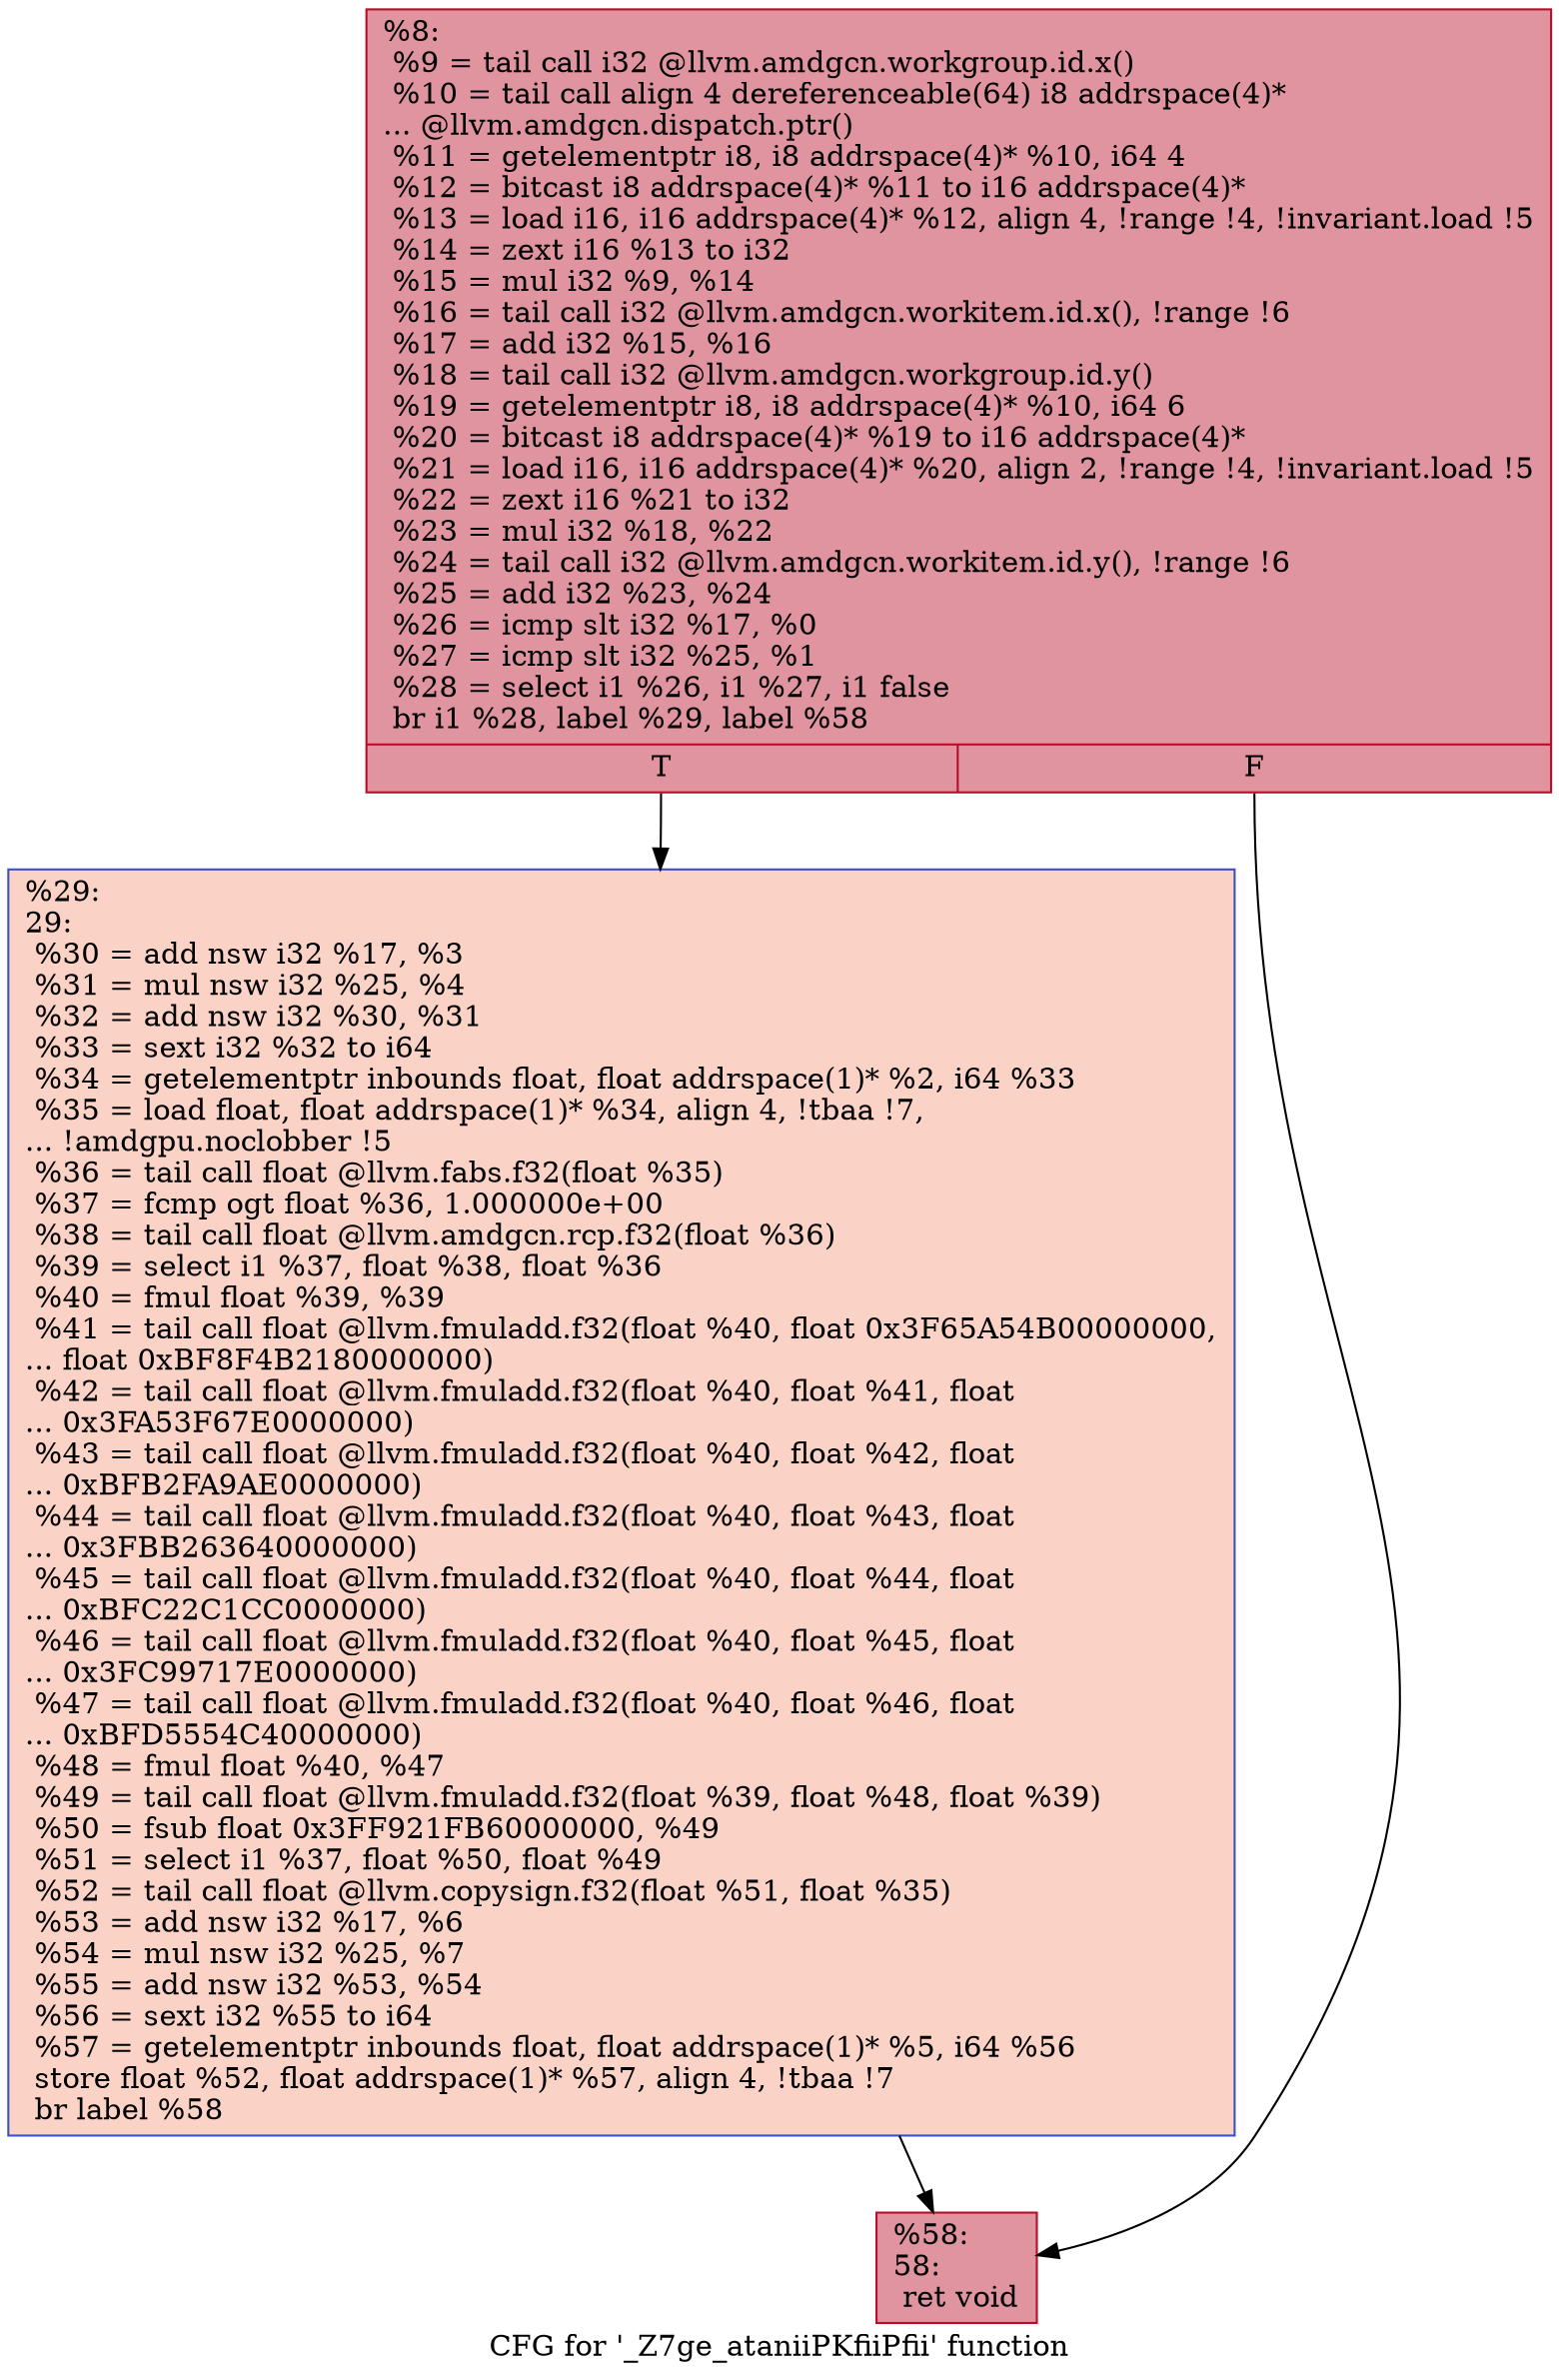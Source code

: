 digraph "CFG for '_Z7ge_ataniiPKfiiPfii' function" {
	label="CFG for '_Z7ge_ataniiPKfiiPfii' function";

	Node0x4ea3bd0 [shape=record,color="#b70d28ff", style=filled, fillcolor="#b70d2870",label="{%8:\l  %9 = tail call i32 @llvm.amdgcn.workgroup.id.x()\l  %10 = tail call align 4 dereferenceable(64) i8 addrspace(4)*\l... @llvm.amdgcn.dispatch.ptr()\l  %11 = getelementptr i8, i8 addrspace(4)* %10, i64 4\l  %12 = bitcast i8 addrspace(4)* %11 to i16 addrspace(4)*\l  %13 = load i16, i16 addrspace(4)* %12, align 4, !range !4, !invariant.load !5\l  %14 = zext i16 %13 to i32\l  %15 = mul i32 %9, %14\l  %16 = tail call i32 @llvm.amdgcn.workitem.id.x(), !range !6\l  %17 = add i32 %15, %16\l  %18 = tail call i32 @llvm.amdgcn.workgroup.id.y()\l  %19 = getelementptr i8, i8 addrspace(4)* %10, i64 6\l  %20 = bitcast i8 addrspace(4)* %19 to i16 addrspace(4)*\l  %21 = load i16, i16 addrspace(4)* %20, align 2, !range !4, !invariant.load !5\l  %22 = zext i16 %21 to i32\l  %23 = mul i32 %18, %22\l  %24 = tail call i32 @llvm.amdgcn.workitem.id.y(), !range !6\l  %25 = add i32 %23, %24\l  %26 = icmp slt i32 %17, %0\l  %27 = icmp slt i32 %25, %1\l  %28 = select i1 %26, i1 %27, i1 false\l  br i1 %28, label %29, label %58\l|{<s0>T|<s1>F}}"];
	Node0x4ea3bd0:s0 -> Node0x4ea7610;
	Node0x4ea3bd0:s1 -> Node0x4ea76a0;
	Node0x4ea7610 [shape=record,color="#3d50c3ff", style=filled, fillcolor="#f59c7d70",label="{%29:\l29:                                               \l  %30 = add nsw i32 %17, %3\l  %31 = mul nsw i32 %25, %4\l  %32 = add nsw i32 %30, %31\l  %33 = sext i32 %32 to i64\l  %34 = getelementptr inbounds float, float addrspace(1)* %2, i64 %33\l  %35 = load float, float addrspace(1)* %34, align 4, !tbaa !7,\l... !amdgpu.noclobber !5\l  %36 = tail call float @llvm.fabs.f32(float %35)\l  %37 = fcmp ogt float %36, 1.000000e+00\l  %38 = tail call float @llvm.amdgcn.rcp.f32(float %36)\l  %39 = select i1 %37, float %38, float %36\l  %40 = fmul float %39, %39\l  %41 = tail call float @llvm.fmuladd.f32(float %40, float 0x3F65A54B00000000,\l... float 0xBF8F4B2180000000)\l  %42 = tail call float @llvm.fmuladd.f32(float %40, float %41, float\l... 0x3FA53F67E0000000)\l  %43 = tail call float @llvm.fmuladd.f32(float %40, float %42, float\l... 0xBFB2FA9AE0000000)\l  %44 = tail call float @llvm.fmuladd.f32(float %40, float %43, float\l... 0x3FBB263640000000)\l  %45 = tail call float @llvm.fmuladd.f32(float %40, float %44, float\l... 0xBFC22C1CC0000000)\l  %46 = tail call float @llvm.fmuladd.f32(float %40, float %45, float\l... 0x3FC99717E0000000)\l  %47 = tail call float @llvm.fmuladd.f32(float %40, float %46, float\l... 0xBFD5554C40000000)\l  %48 = fmul float %40, %47\l  %49 = tail call float @llvm.fmuladd.f32(float %39, float %48, float %39)\l  %50 = fsub float 0x3FF921FB60000000, %49\l  %51 = select i1 %37, float %50, float %49\l  %52 = tail call float @llvm.copysign.f32(float %51, float %35)\l  %53 = add nsw i32 %17, %6\l  %54 = mul nsw i32 %25, %7\l  %55 = add nsw i32 %53, %54\l  %56 = sext i32 %55 to i64\l  %57 = getelementptr inbounds float, float addrspace(1)* %5, i64 %56\l  store float %52, float addrspace(1)* %57, align 4, !tbaa !7\l  br label %58\l}"];
	Node0x4ea7610 -> Node0x4ea76a0;
	Node0x4ea76a0 [shape=record,color="#b70d28ff", style=filled, fillcolor="#b70d2870",label="{%58:\l58:                                               \l  ret void\l}"];
}
